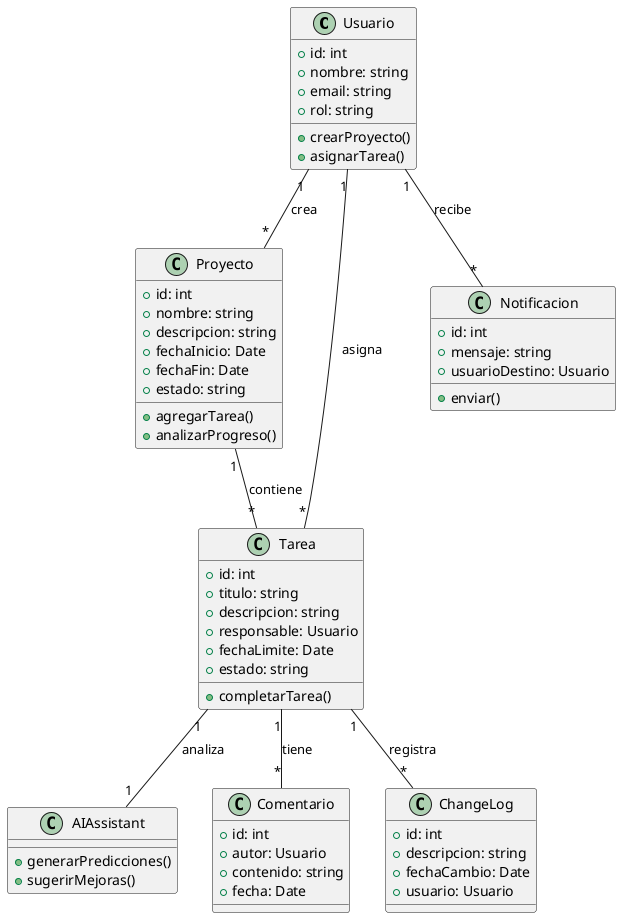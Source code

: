 @startuml

class Usuario {
  +id: int
  +nombre: string
  +email: string
  +rol: string
  +crearProyecto()
  +asignarTarea()
}

class Proyecto {
  +id: int
  +nombre: string
  +descripcion: string
  +fechaInicio: Date
  +fechaFin: Date
  +estado: string
  +agregarTarea()
  +analizarProgreso()
}

class Tarea {
  +id: int
  +titulo: string
  +descripcion: string
  +responsable: Usuario
  +fechaLimite: Date
  +estado: string
  +completarTarea()
}

class AIAssistant {
  +generarPredicciones()
  +sugerirMejoras()
}

class Comentario {
  +id: int
  +autor: Usuario
  +contenido: string
  +fecha: Date
}

class Notificacion {
  +id: int
  +mensaje: string
  +usuarioDestino: Usuario
  +enviar()
}

class ChangeLog {
  +id: int
  +descripcion: string
  +fechaCambio: Date
  +usuario: Usuario
}

Usuario "1" -- "*" Proyecto : crea
Usuario "1" -- "*" Tarea : asigna
Proyecto "1" -- "*" Tarea : contiene
Tarea "1" -- "*" Comentario : tiene
Tarea "1" -- "1" AIAssistant : analiza
Usuario "1" -- "*" Notificacion : recibe
Tarea "1" -- "*" ChangeLog : registra

@enduml
